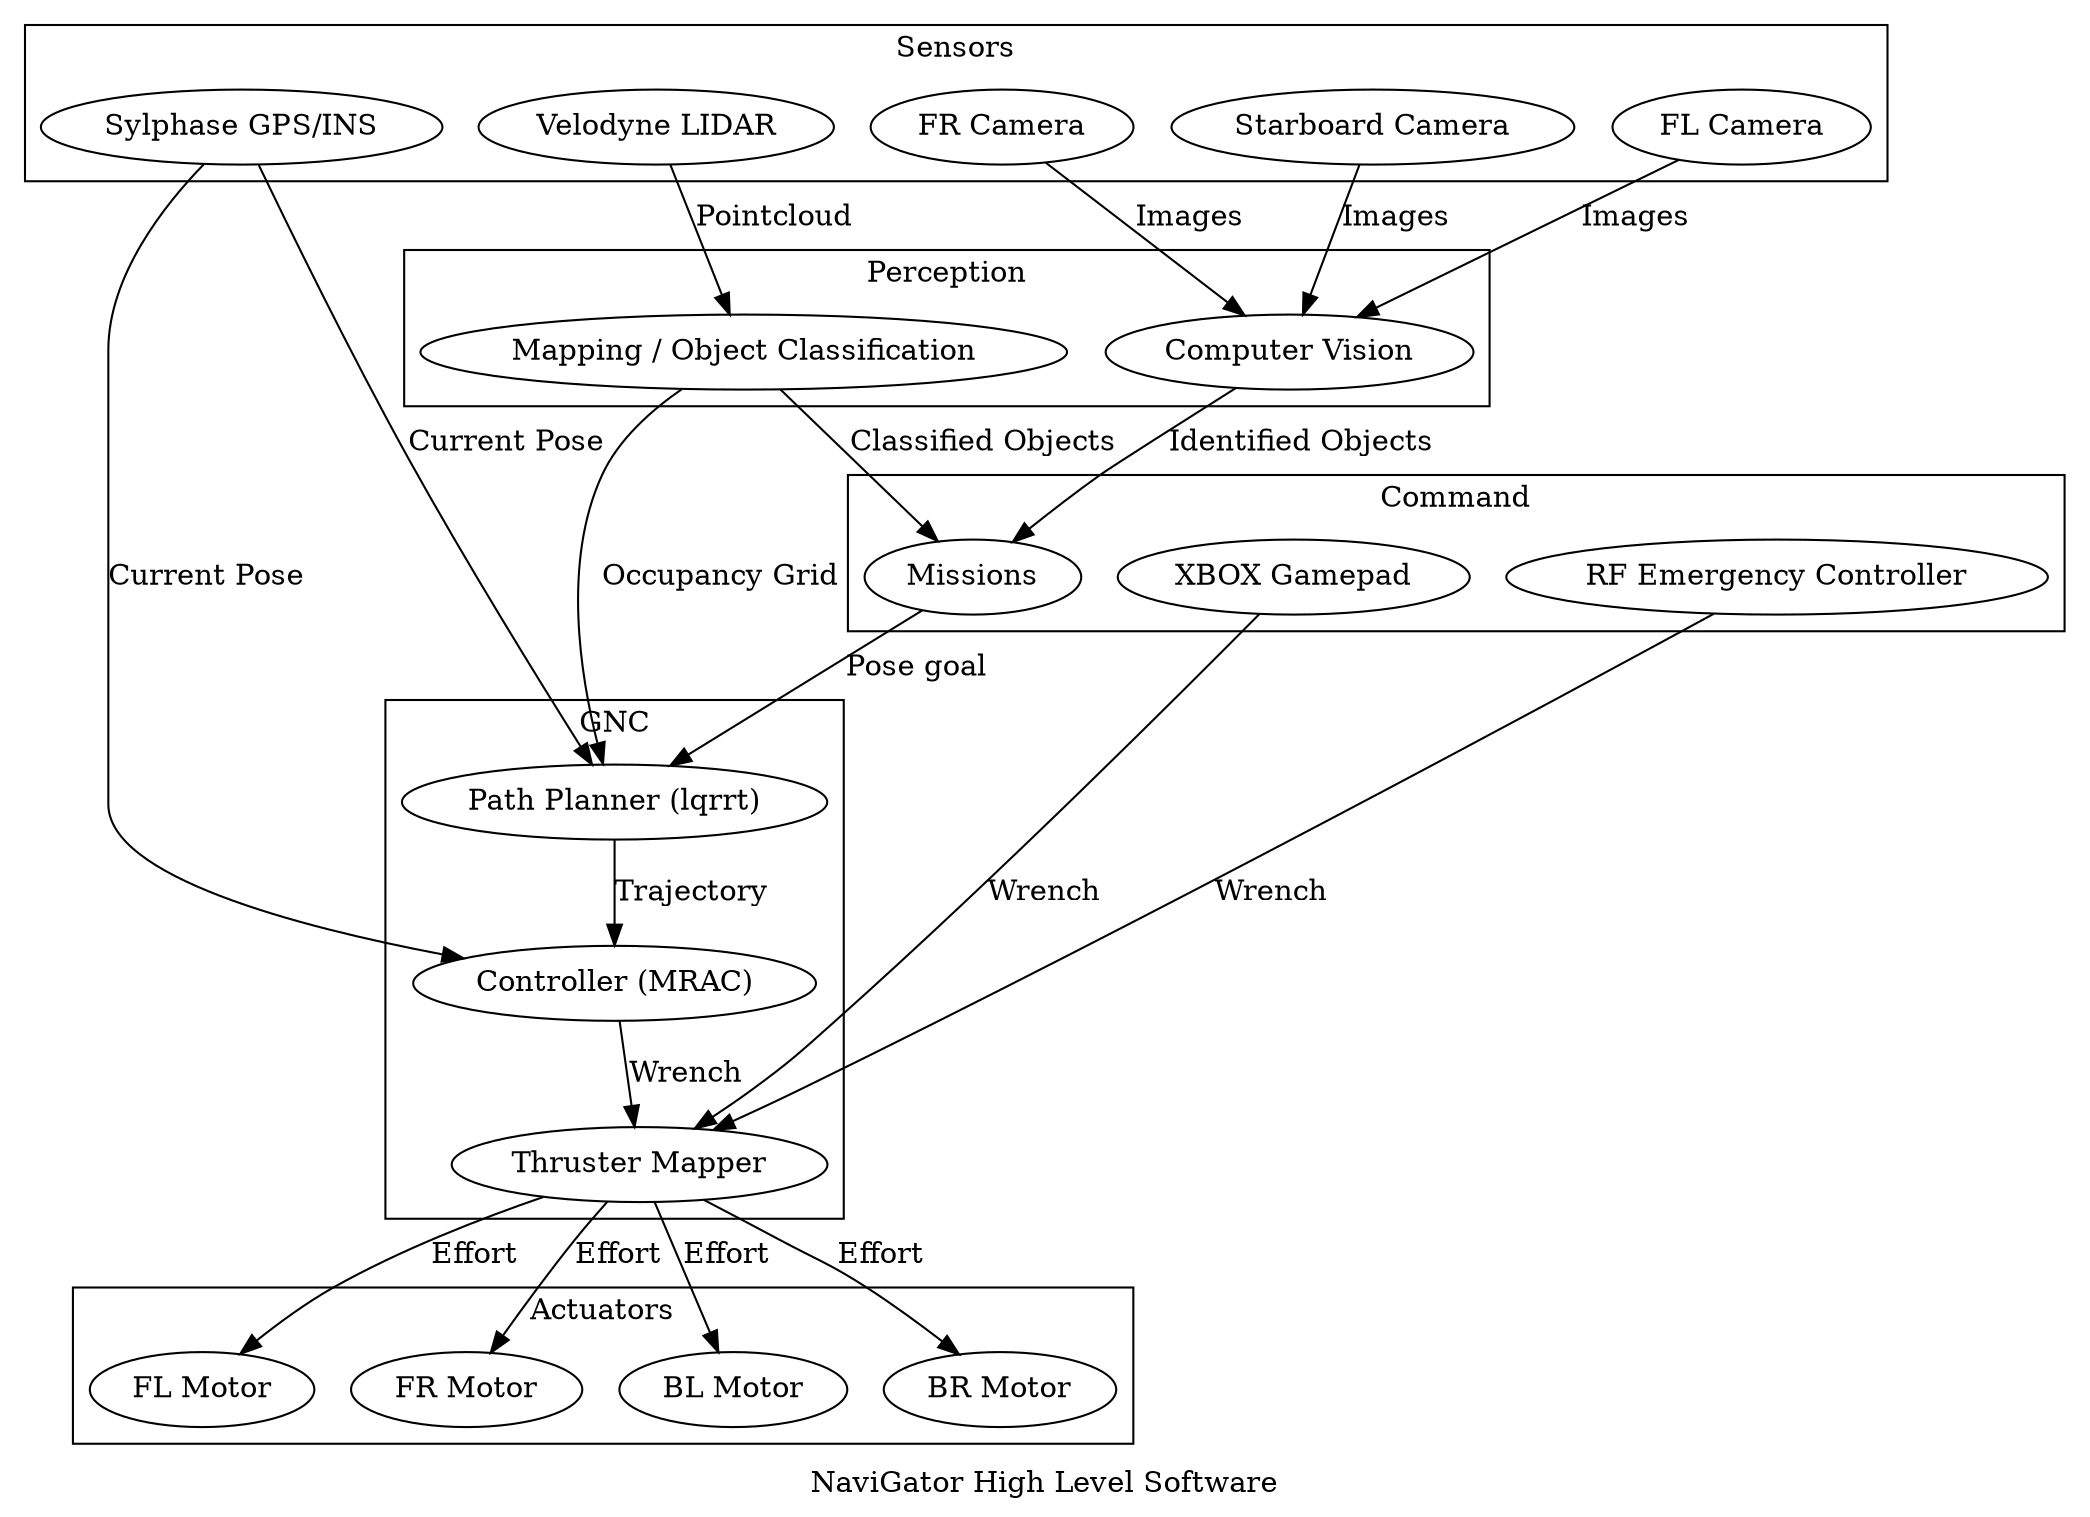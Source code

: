 digraph navigator {
  label="NaviGator High Level Software";

  subgraph clusterSensors {
    label="Sensors";

    velodyne[label="Velodyne LIDAR"];
    fl_camera[label="FL Camera"];
    fr_camera[label="FR Camera"];
    starboard_camera[label="Starboard Camera"];
    state_estimation[label="Sylphase GPS/INS"];
  }

  subgraph clusterCommand {
    label="Command";

    missions[label="Missions"];
    xbox_controller[label="XBOX Gamepad"];
    emergency_controller[label="RF Emergency Controller"];
  }

  subgraph clusterPerception {
    label="Perception";

    oa[label="Mapping / Object Classification"];
    computer_vision[label="Computer Vision"];
  }

  subgraph clusterActuators {
    label="Actuators";

    fl[label="FL Motor"];
    fr[label="FR Motor"];
    bl[label="BL Motor"];
    br[label="BR Motor"];
  }

  subgraph clusterGNC {
    label="GNC";
    path_planner[label="Path Planner (lqrrt)"];
    controller[label="Controller (MRAC)"];
    thrust_mapper[label="Thruster Mapper"];

    path_planner -> controller [label="Trajectory"];
    thrust_mapper -> {fl, fr, bl, br} [label="Effort"];
  }

  missions -> path_planner [label="Pose goal"];
  {controller, xbox_controller, emergency_controller} -> thrust_mapper [label="Wrench"];
  state_estimation -> {path_planner, controller} [label="Current Pose"];
  {fl_camera, fr_camera, starboard_camera} -> computer_vision [label="Images"];
  oa -> path_planner [label="Occupancy Grid"];
  oa -> missions [label="Classified Objects"];
  velodyne -> oa [label="Pointcloud"];
  computer_vision -> missions [label="Identified Objects"];
}
